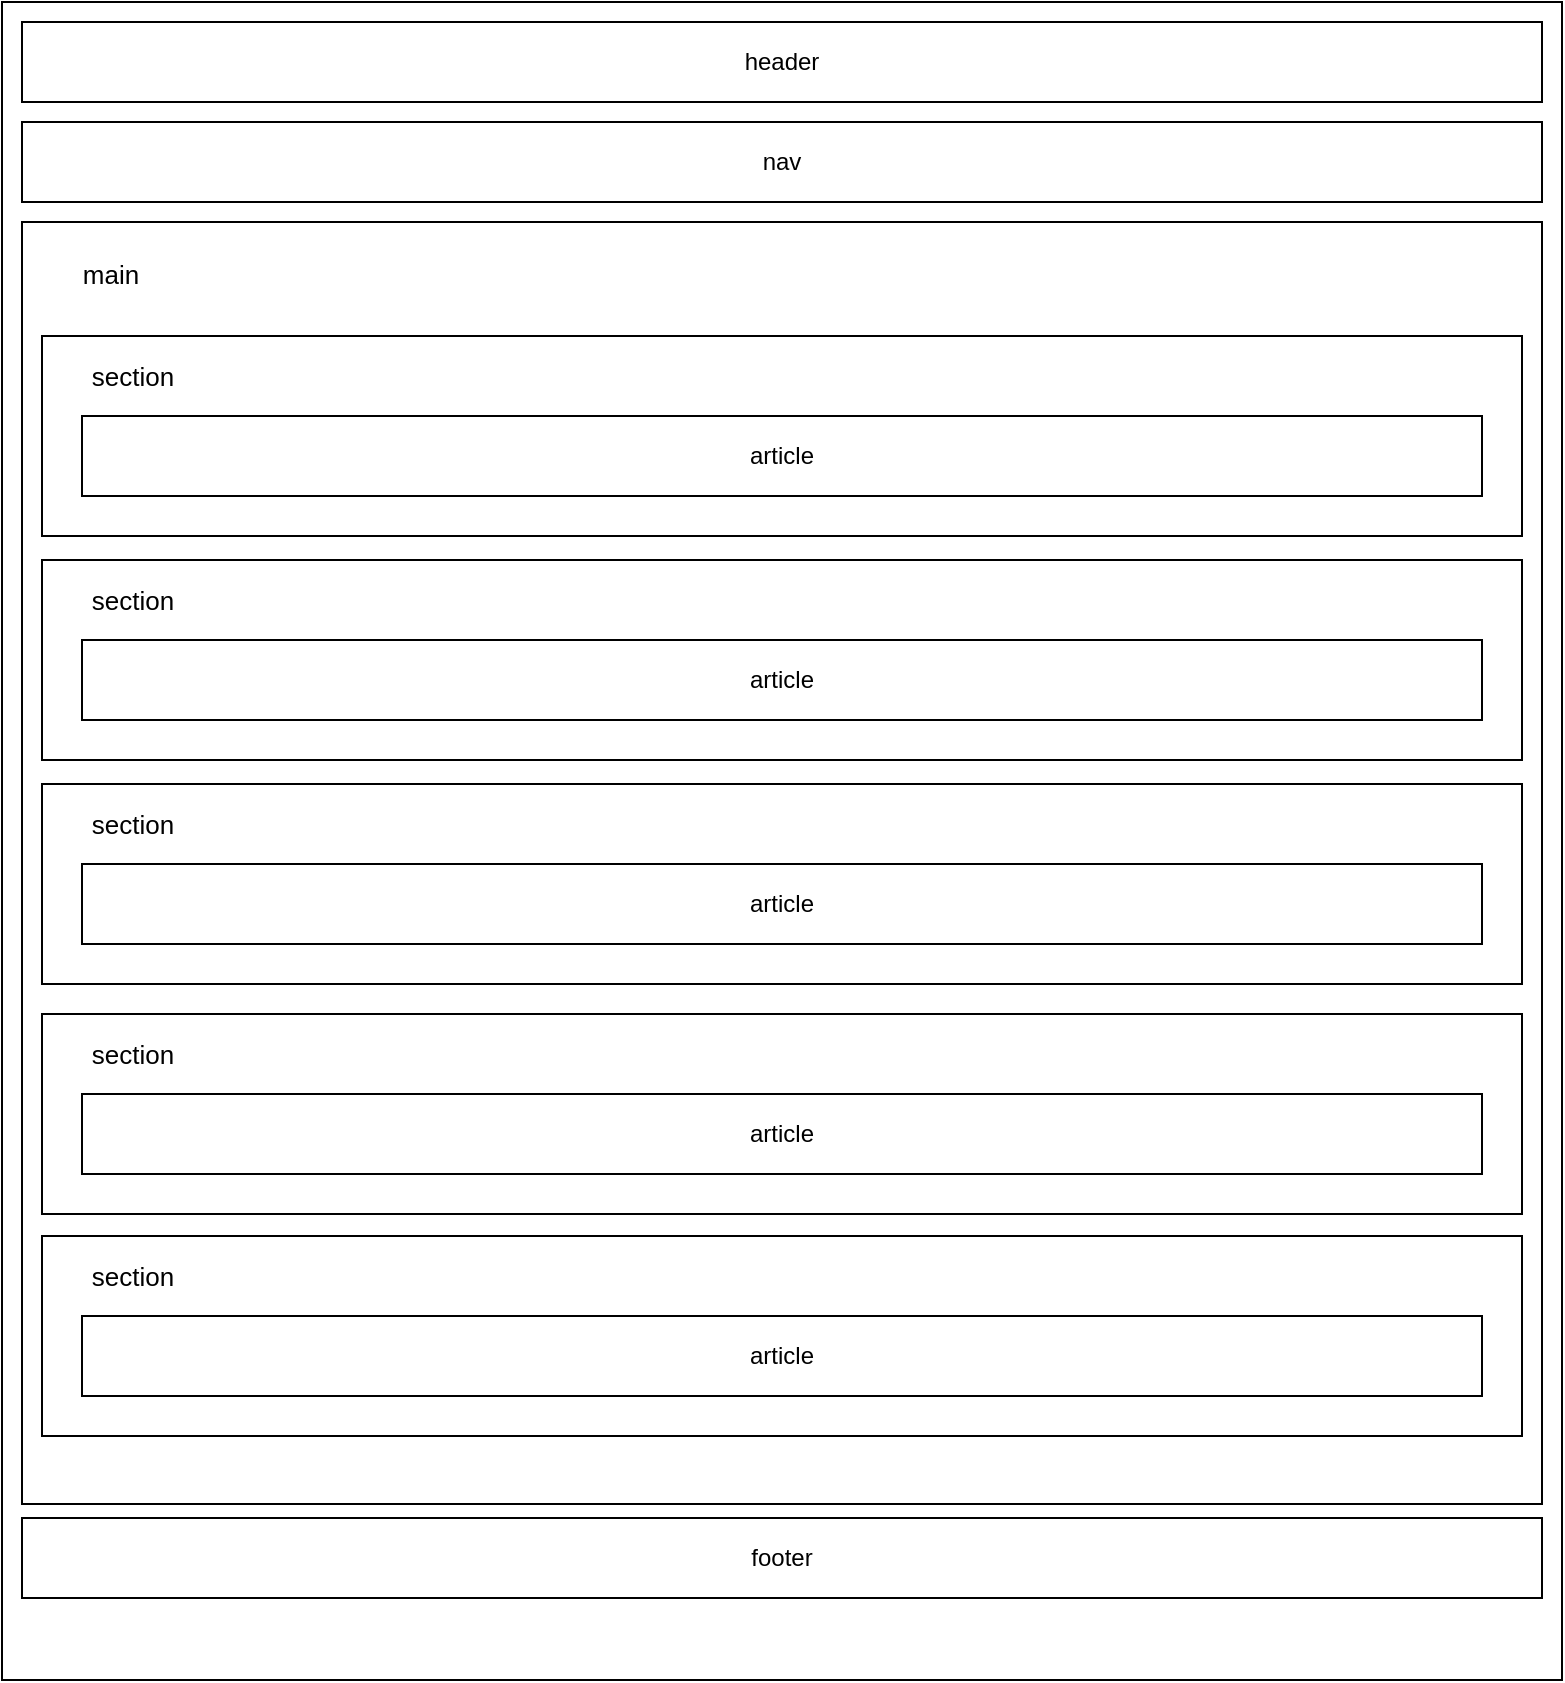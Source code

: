 <mxfile version="21.1.2" type="device">
  <diagram name="페이지-1" id="CBGRLW48e57lPnHWjl4p">
    <mxGraphModel dx="1500" dy="819" grid="0" gridSize="10" guides="1" tooltips="1" connect="1" arrows="1" fold="1" page="1" pageScale="1" pageWidth="827" pageHeight="1169" math="0" shadow="0">
      <root>
        <mxCell id="0" />
        <mxCell id="1" parent="0" />
        <mxCell id="TnfRy05EJzYpmiWlhAYZ-1" value="" style="rounded=0;whiteSpace=wrap;html=1;" vertex="1" parent="1">
          <mxGeometry x="40" y="40" width="780" height="839" as="geometry" />
        </mxCell>
        <mxCell id="TnfRy05EJzYpmiWlhAYZ-2" value="header" style="rounded=0;whiteSpace=wrap;html=1;" vertex="1" parent="1">
          <mxGeometry x="50" y="50" width="760" height="40" as="geometry" />
        </mxCell>
        <mxCell id="TnfRy05EJzYpmiWlhAYZ-3" value="nav" style="rounded=0;whiteSpace=wrap;html=1;" vertex="1" parent="1">
          <mxGeometry x="50" y="100" width="760" height="40" as="geometry" />
        </mxCell>
        <mxCell id="TnfRy05EJzYpmiWlhAYZ-4" value="" style="rounded=0;whiteSpace=wrap;html=1;" vertex="1" parent="1">
          <mxGeometry x="50" y="150" width="760" height="641" as="geometry" />
        </mxCell>
        <mxCell id="TnfRy05EJzYpmiWlhAYZ-12" value="" style="group" vertex="1" connectable="0" parent="1">
          <mxGeometry x="60" y="207" width="740" height="100" as="geometry" />
        </mxCell>
        <mxCell id="TnfRy05EJzYpmiWlhAYZ-5" value="" style="rounded=0;whiteSpace=wrap;html=1;align=left;" vertex="1" parent="TnfRy05EJzYpmiWlhAYZ-12">
          <mxGeometry width="740" height="100" as="geometry" />
        </mxCell>
        <mxCell id="TnfRy05EJzYpmiWlhAYZ-10" value="article" style="rounded=0;whiteSpace=wrap;html=1;" vertex="1" parent="TnfRy05EJzYpmiWlhAYZ-12">
          <mxGeometry x="20" y="40" width="700" height="40" as="geometry" />
        </mxCell>
        <mxCell id="TnfRy05EJzYpmiWlhAYZ-11" value="section" style="text;strokeColor=none;fillColor=none;html=1;fontSize=13;fontStyle=0;verticalAlign=middle;align=center;" vertex="1" parent="TnfRy05EJzYpmiWlhAYZ-12">
          <mxGeometry x="20" y="10" width="50" height="20" as="geometry" />
        </mxCell>
        <mxCell id="TnfRy05EJzYpmiWlhAYZ-14" value="" style="rounded=0;whiteSpace=wrap;html=1;align=left;" vertex="1" parent="1">
          <mxGeometry x="60" y="319" width="740" height="100" as="geometry" />
        </mxCell>
        <mxCell id="TnfRy05EJzYpmiWlhAYZ-15" value="article" style="rounded=0;whiteSpace=wrap;html=1;" vertex="1" parent="1">
          <mxGeometry x="80" y="359" width="700" height="40" as="geometry" />
        </mxCell>
        <mxCell id="TnfRy05EJzYpmiWlhAYZ-16" value="section" style="text;strokeColor=none;fillColor=none;html=1;fontSize=13;fontStyle=0;verticalAlign=middle;align=center;" vertex="1" parent="1">
          <mxGeometry x="80" y="329" width="50" height="20" as="geometry" />
        </mxCell>
        <mxCell id="TnfRy05EJzYpmiWlhAYZ-17" value="" style="rounded=0;whiteSpace=wrap;html=1;align=left;" vertex="1" parent="1">
          <mxGeometry x="60" y="431" width="740" height="100" as="geometry" />
        </mxCell>
        <mxCell id="TnfRy05EJzYpmiWlhAYZ-18" value="article" style="rounded=0;whiteSpace=wrap;html=1;" vertex="1" parent="1">
          <mxGeometry x="80" y="471" width="700" height="40" as="geometry" />
        </mxCell>
        <mxCell id="TnfRy05EJzYpmiWlhAYZ-19" value="section" style="text;strokeColor=none;fillColor=none;html=1;fontSize=13;fontStyle=0;verticalAlign=middle;align=center;" vertex="1" parent="1">
          <mxGeometry x="80" y="441" width="50" height="20" as="geometry" />
        </mxCell>
        <mxCell id="TnfRy05EJzYpmiWlhAYZ-20" value="" style="rounded=0;whiteSpace=wrap;html=1;align=left;" vertex="1" parent="1">
          <mxGeometry x="60" y="546" width="740" height="100" as="geometry" />
        </mxCell>
        <mxCell id="TnfRy05EJzYpmiWlhAYZ-21" value="article" style="rounded=0;whiteSpace=wrap;html=1;" vertex="1" parent="1">
          <mxGeometry x="80" y="586" width="700" height="40" as="geometry" />
        </mxCell>
        <mxCell id="TnfRy05EJzYpmiWlhAYZ-22" value="section" style="text;strokeColor=none;fillColor=none;html=1;fontSize=13;fontStyle=0;verticalAlign=middle;align=center;" vertex="1" parent="1">
          <mxGeometry x="80" y="556" width="50" height="20" as="geometry" />
        </mxCell>
        <mxCell id="TnfRy05EJzYpmiWlhAYZ-23" value="" style="rounded=0;whiteSpace=wrap;html=1;align=left;" vertex="1" parent="1">
          <mxGeometry x="60" y="657" width="740" height="100" as="geometry" />
        </mxCell>
        <mxCell id="TnfRy05EJzYpmiWlhAYZ-24" value="article" style="rounded=0;whiteSpace=wrap;html=1;" vertex="1" parent="1">
          <mxGeometry x="80" y="697" width="700" height="40" as="geometry" />
        </mxCell>
        <mxCell id="TnfRy05EJzYpmiWlhAYZ-25" value="section" style="text;strokeColor=none;fillColor=none;html=1;fontSize=13;fontStyle=0;verticalAlign=middle;align=center;" vertex="1" parent="1">
          <mxGeometry x="80" y="667" width="50" height="20" as="geometry" />
        </mxCell>
        <mxCell id="TnfRy05EJzYpmiWlhAYZ-26" value="main" style="text;strokeColor=none;fillColor=none;html=1;fontSize=13;fontStyle=0;verticalAlign=middle;align=center;" vertex="1" parent="1">
          <mxGeometry x="69" y="166" width="50" height="20" as="geometry" />
        </mxCell>
        <mxCell id="TnfRy05EJzYpmiWlhAYZ-27" value="footer" style="rounded=0;whiteSpace=wrap;html=1;" vertex="1" parent="1">
          <mxGeometry x="50" y="798" width="760" height="40" as="geometry" />
        </mxCell>
      </root>
    </mxGraphModel>
  </diagram>
</mxfile>

